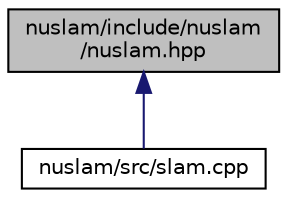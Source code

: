 digraph "nuslam/include/nuslam/nuslam.hpp"
{
 // LATEX_PDF_SIZE
  edge [fontname="Helvetica",fontsize="10",labelfontname="Helvetica",labelfontsize="10"];
  node [fontname="Helvetica",fontsize="10",shape=record];
  Node1 [label="nuslam/include/nuslam\l/nuslam.hpp",height=0.2,width=0.4,color="black", fillcolor="grey75", style="filled", fontcolor="black",tooltip="Library for Extended Kalman Filter Slam implementation."];
  Node1 -> Node2 [dir="back",color="midnightblue",fontsize="10",style="solid",fontname="Helvetica"];
  Node2 [label="nuslam/src/slam.cpp",height=0.2,width=0.4,color="black", fillcolor="white", style="filled",URL="$da/d7e/slam_8cpp.html",tooltip="Implementation of the extended Kalman Filter SLAM."];
}
